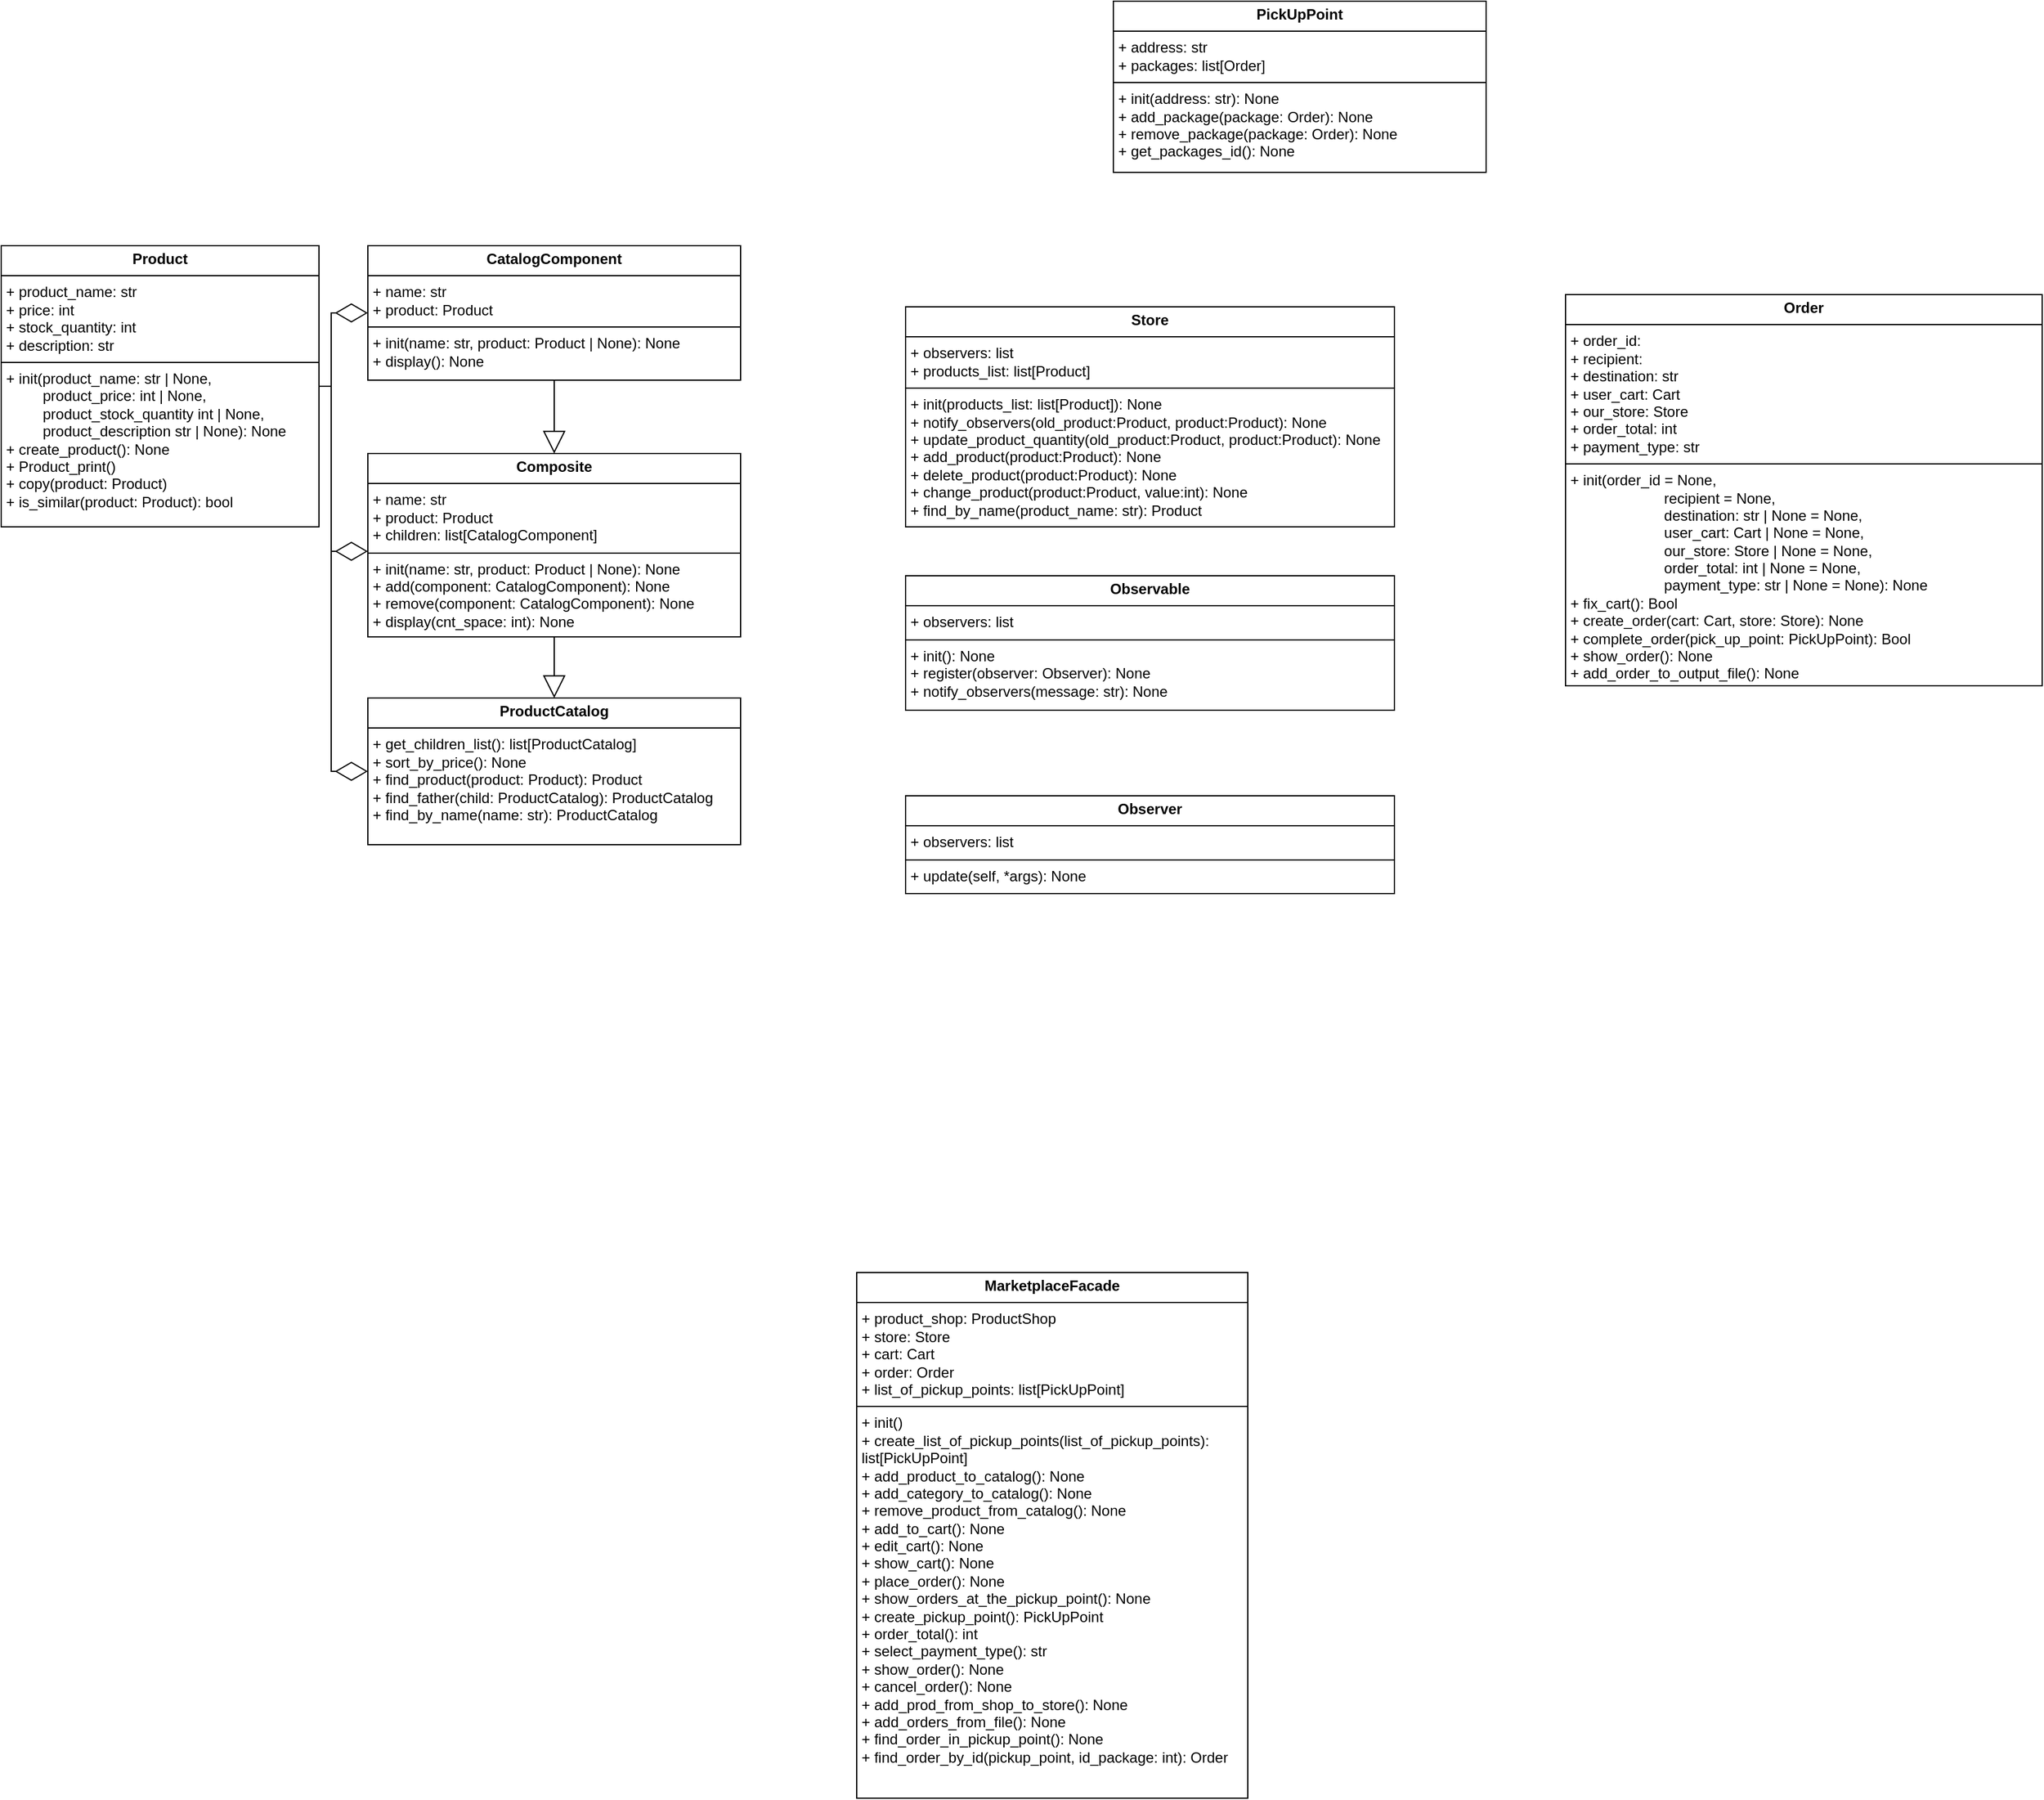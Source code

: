 <mxfile version="24.4.14" type="github">
  <diagram name="Page-1" id="c4acf3e9-155e-7222-9cf6-157b1a14988f">
    <mxGraphModel dx="1247" dy="2336" grid="1" gridSize="10" guides="1" tooltips="1" connect="1" arrows="1" fold="1" page="1" pageScale="1" pageWidth="1169" pageHeight="1654" background="none" math="0" shadow="0">
      <root>
        <mxCell id="0" />
        <mxCell id="1" parent="0" />
        <mxCell id="xfmXKO5x6J9HgdIH20yt-2" value="&lt;p style=&quot;margin:0px;margin-top:4px;text-align:center;&quot;&gt;&lt;b&gt;Product&lt;/b&gt;&lt;/p&gt;&lt;hr size=&quot;1&quot; style=&quot;border-style:solid;&quot;&gt;&lt;p style=&quot;margin:0px;margin-left:4px;&quot;&gt;+ product_name: str&lt;/p&gt;&lt;p style=&quot;margin:0px;margin-left:4px;&quot;&gt;+ price: int&lt;/p&gt;&lt;p style=&quot;margin:0px;margin-left:4px;&quot;&gt;+&amp;nbsp;stock_quantity: int&lt;/p&gt;&lt;p style=&quot;margin:0px;margin-left:4px;&quot;&gt;+&amp;nbsp;description: str&lt;/p&gt;&lt;hr size=&quot;1&quot; style=&quot;border-style:solid;&quot;&gt;&lt;p style=&quot;margin:0px;margin-left:4px;&quot;&gt;&lt;span style=&quot;background-color: initial;&quot;&gt;+ init(&lt;/span&gt;&lt;span style=&quot;background-color: initial;&quot;&gt;product_name: str | None,&lt;/span&gt;&lt;/p&gt;&lt;p style=&quot;margin:0px;margin-left:4px;&quot;&gt;&lt;span style=&quot;background-color: initial;&quot;&gt;&lt;span style=&quot;white-space: pre;&quot;&gt;&#x9;&lt;/span&gt;&amp;nbsp;product_price: int | None,&amp;nbsp;&lt;/span&gt;&lt;/p&gt;&lt;p style=&quot;margin:0px;margin-left:4px;&quot;&gt;&amp;nbsp; &amp;nbsp; &amp;nbsp; &amp;nbsp; &amp;nbsp;product_stock_quantity int | None,&lt;/p&gt;&lt;p style=&quot;margin:0px;margin-left:4px;&quot;&gt;&lt;span style=&quot;background-color: initial;&quot;&gt;&amp;nbsp; &amp;nbsp; &amp;nbsp; &amp;nbsp; &amp;nbsp;product_description str | None&lt;/span&gt;&lt;span style=&quot;background-color: initial;&quot;&gt;): None&lt;/span&gt;&lt;/p&gt;&lt;p style=&quot;margin:0px;margin-left:4px;&quot;&gt;&lt;span style=&quot;background-color: initial;&quot;&gt;+ create_product(): None&lt;/span&gt;&lt;br&gt;&lt;/p&gt;&lt;p style=&quot;margin:0px;margin-left:4px;&quot;&gt;&lt;span style=&quot;background-color: initial;&quot;&gt;+ Product_print()&lt;/span&gt;&lt;/p&gt;&lt;p style=&quot;margin:0px;margin-left:4px;&quot;&gt;&lt;span style=&quot;background-color: initial;&quot;&gt;+ copy(product: Product)&lt;/span&gt;&lt;/p&gt;&lt;p style=&quot;margin:0px;margin-left:4px;&quot;&gt;&lt;span style=&quot;background-color: initial;&quot;&gt;+ is_similar(product: Product): bool&lt;/span&gt;&lt;/p&gt;&lt;p style=&quot;margin:0px;margin-left:4px;&quot;&gt;&lt;span style=&quot;background-color: initial;&quot;&gt;&lt;br&gt;&lt;/span&gt;&lt;/p&gt;&lt;p style=&quot;margin:0px;margin-left:4px;&quot;&gt;&lt;span style=&quot;background-color: initial;&quot;&gt;&lt;br&gt;&lt;/span&gt;&lt;/p&gt;" style="verticalAlign=top;align=left;overflow=fill;html=1;whiteSpace=wrap;rounded=0;" parent="1" vertex="1">
          <mxGeometry y="10" width="260" height="230" as="geometry" />
        </mxCell>
        <mxCell id="xfmXKO5x6J9HgdIH20yt-3" value="&lt;p style=&quot;margin:0px;margin-top:4px;text-align:center;&quot;&gt;&lt;b&gt;CatalogComponent&lt;/b&gt;&lt;/p&gt;&lt;hr size=&quot;1&quot; style=&quot;border-style:solid;&quot;&gt;&lt;p style=&quot;margin:0px;margin-left:4px;&quot;&gt;+ name: str&lt;/p&gt;&lt;p style=&quot;margin:0px;margin-left:4px;&quot;&gt;+ product: Product&lt;/p&gt;&lt;hr size=&quot;1&quot; style=&quot;border-style:solid;&quot;&gt;&lt;p style=&quot;margin:0px;margin-left:4px;&quot;&gt;+ init(name: str, product: Product | None): None&lt;/p&gt;&lt;p style=&quot;margin:0px;margin-left:4px;&quot;&gt;&lt;span style=&quot;background-color: initial;&quot;&gt;+ display(): None&lt;/span&gt;&lt;br&gt;&lt;/p&gt;&lt;p style=&quot;margin:0px;margin-left:4px;&quot;&gt;&lt;br&gt;&lt;/p&gt;&lt;p style=&quot;margin:0px;margin-left:4px;&quot;&gt;&lt;span style=&quot;background-color: initial;&quot;&gt;&lt;br&gt;&lt;/span&gt;&lt;/p&gt;&lt;p style=&quot;margin:0px;margin-left:4px;&quot;&gt;&lt;span style=&quot;background-color: initial;&quot;&gt;&lt;br&gt;&lt;/span&gt;&lt;/p&gt;" style="verticalAlign=top;align=left;overflow=fill;html=1;whiteSpace=wrap;rounded=0;" parent="1" vertex="1">
          <mxGeometry x="300" y="10" width="305" height="110" as="geometry" />
        </mxCell>
        <mxCell id="xfmXKO5x6J9HgdIH20yt-6" value="&lt;p style=&quot;margin:0px;margin-top:4px;text-align:center;&quot;&gt;&lt;b&gt;Composite&lt;/b&gt;&lt;/p&gt;&lt;hr size=&quot;1&quot; style=&quot;border-style:solid;&quot;&gt;&lt;p style=&quot;margin: 0px 0px 0px 4px;&quot;&gt;+ name: str&lt;/p&gt;&lt;p style=&quot;margin: 0px 0px 0px 4px;&quot;&gt;+ product: Product&lt;/p&gt;&lt;p style=&quot;margin: 0px 0px 0px 4px;&quot;&gt;+ children: list[CatalogComponent]&lt;/p&gt;&lt;hr style=&quot;border-style: solid;&quot; size=&quot;1&quot;&gt;&lt;p style=&quot;margin: 0px 0px 0px 4px;&quot;&gt;+ init(name: str, product: Product | None): None&lt;/p&gt;&lt;p style=&quot;margin: 0px 0px 0px 4px;&quot;&gt;+ add(component: CatalogComponent): None&lt;/p&gt;&lt;p style=&quot;margin: 0px 0px 0px 4px;&quot;&gt;+ remove(&lt;span style=&quot;background-color: initial;&quot;&gt;component: CatalogComponent&lt;/span&gt;&lt;span style=&quot;background-color: initial;&quot;&gt;): None&lt;/span&gt;&lt;/p&gt;&lt;p style=&quot;margin: 0px 0px 0px 4px;&quot;&gt;&lt;span style=&quot;background-color: initial;&quot;&gt;+ display(cnt_space: int): None&lt;/span&gt;&lt;br&gt;&lt;/p&gt;&lt;p style=&quot;margin: 0px 0px 0px 4px;&quot;&gt;&lt;br&gt;&lt;/p&gt;&lt;p style=&quot;margin:0px;margin-left:4px;&quot;&gt;&lt;span style=&quot;background-color: initial;&quot;&gt;&lt;br&gt;&lt;/span&gt;&lt;/p&gt;&lt;p style=&quot;margin:0px;margin-left:4px;&quot;&gt;&lt;span style=&quot;background-color: initial;&quot;&gt;&lt;br&gt;&lt;/span&gt;&lt;/p&gt;" style="verticalAlign=top;align=left;overflow=fill;html=1;whiteSpace=wrap;rounded=0;" parent="1" vertex="1">
          <mxGeometry x="300" y="180" width="305" height="150" as="geometry" />
        </mxCell>
        <mxCell id="xfmXKO5x6J9HgdIH20yt-7" value="" style="endArrow=block;endSize=16;endFill=0;html=1;rounded=0;exitX=0.5;exitY=1;exitDx=0;exitDy=0;entryX=0.5;entryY=0;entryDx=0;entryDy=0;" parent="1" source="xfmXKO5x6J9HgdIH20yt-3" target="xfmXKO5x6J9HgdIH20yt-6" edge="1">
          <mxGeometry width="160" relative="1" as="geometry">
            <mxPoint x="340" y="140" as="sourcePoint" />
            <mxPoint x="500" y="140" as="targetPoint" />
          </mxGeometry>
        </mxCell>
        <mxCell id="UHNhnWOSNqzZ7Mr35PIz-1" value="&lt;p style=&quot;margin:0px;margin-top:4px;text-align:center;&quot;&gt;&lt;b&gt;ProductCatalog&lt;/b&gt;&lt;/p&gt;&lt;hr size=&quot;1&quot; style=&quot;border-style:solid;&quot;&gt;&lt;p style=&quot;margin:0px;margin-left:4px;&quot;&gt;+ get_children_list(): list[ProductCatalog]&lt;/p&gt;&lt;p style=&quot;margin:0px;margin-left:4px;&quot;&gt;&lt;span style=&quot;background-color: initial;&quot;&gt;+ sort_by_price(): None&lt;/span&gt;&lt;br&gt;&lt;/p&gt;&lt;p style=&quot;margin:0px;margin-left:4px;&quot;&gt;+ find_product(product: Product): Product&lt;span style=&quot;background-color: initial;&quot;&gt;&lt;br&gt;&lt;/span&gt;&lt;/p&gt;&lt;p style=&quot;margin:0px;margin-left:4px;&quot;&gt;+ find_father(child: ProductCatalog):&amp;nbsp;&lt;span style=&quot;background-color: initial;&quot;&gt;ProductCatalog&lt;/span&gt;&lt;/p&gt;&lt;p style=&quot;margin:0px;margin-left:4px;&quot;&gt;+ find_by_name(name: str):&amp;nbsp;&lt;span style=&quot;background-color: initial;&quot;&gt;ProductCatalog&lt;/span&gt;&lt;/p&gt;&lt;p style=&quot;margin:0px;margin-left:4px;&quot;&gt;&lt;span style=&quot;background-color: initial;&quot;&gt;&lt;br&gt;&lt;/span&gt;&lt;/p&gt;&lt;p style=&quot;margin:0px;margin-left:4px;&quot;&gt;&lt;span style=&quot;background-color: initial;&quot;&gt;&lt;br&gt;&lt;/span&gt;&lt;/p&gt;" style="verticalAlign=top;align=left;overflow=fill;html=1;whiteSpace=wrap;" vertex="1" parent="1">
          <mxGeometry x="300" y="380" width="305" height="120" as="geometry" />
        </mxCell>
        <mxCell id="lUUTb7EXJn5OskFThaYK-2" value="&lt;p style=&quot;margin:0px;margin-top:4px;text-align:center;&quot;&gt;&lt;b&gt;PickUpPoint&lt;/b&gt;&lt;/p&gt;&lt;hr size=&quot;1&quot; style=&quot;border-style:solid;&quot;&gt;&lt;p style=&quot;margin:0px;margin-left:4px;&quot;&gt;+ address: str&lt;/p&gt;&lt;p style=&quot;margin:0px;margin-left:4px;&quot;&gt;+ packages: list[Order]&lt;/p&gt;&lt;hr size=&quot;1&quot; style=&quot;border-style:solid;&quot;&gt;&lt;p style=&quot;margin:0px;margin-left:4px;&quot;&gt;+ init(address: str): None&lt;/p&gt;&lt;p style=&quot;margin:0px;margin-left:4px;&quot;&gt;+&amp;nbsp;add_package(package: Order): None&lt;/p&gt;&lt;p style=&quot;margin:0px;margin-left:4px;&quot;&gt;&lt;span style=&quot;background-color: initial;&quot;&gt;+&amp;nbsp;&lt;/span&gt;&lt;span style=&quot;background-color: initial;&quot;&gt;remove_package(package: Order): None&lt;/span&gt;&lt;/p&gt;&lt;p style=&quot;margin:0px;margin-left:4px;&quot;&gt;&lt;span style=&quot;background-color: initial;&quot;&gt;+&amp;nbsp;&lt;/span&gt;&lt;span style=&quot;background-color: initial;&quot;&gt;get_packages_id(): None&lt;/span&gt;&lt;/p&gt;&lt;p style=&quot;margin:0px;margin-left:4px;&quot;&gt;&lt;br&gt;&lt;/p&gt;&lt;p style=&quot;margin:0px;margin-left:4px;&quot;&gt;&lt;span style=&quot;background-color: initial;&quot;&gt;&lt;br&gt;&lt;/span&gt;&lt;/p&gt;&lt;p style=&quot;margin:0px;margin-left:4px;&quot;&gt;&lt;span style=&quot;background-color: initial;&quot;&gt;&lt;br&gt;&lt;/span&gt;&lt;/p&gt;" style="verticalAlign=top;align=left;overflow=fill;html=1;whiteSpace=wrap;rounded=0;" vertex="1" parent="1">
          <mxGeometry x="910" y="-190" width="305" height="140" as="geometry" />
        </mxCell>
        <mxCell id="UHNhnWOSNqzZ7Mr35PIz-2" value="" style="endArrow=block;endSize=16;endFill=0;html=1;rounded=0;exitX=0.5;exitY=1;exitDx=0;exitDy=0;entryX=0.5;entryY=0;entryDx=0;entryDy=0;" edge="1" parent="1" source="xfmXKO5x6J9HgdIH20yt-6" target="UHNhnWOSNqzZ7Mr35PIz-1">
          <mxGeometry width="160" relative="1" as="geometry">
            <mxPoint x="463" y="130" as="sourcePoint" />
            <mxPoint x="463" y="190" as="targetPoint" />
            <Array as="points" />
          </mxGeometry>
        </mxCell>
        <mxCell id="_YNp5PYPLi5sCJFPc85q-1" value="&lt;p style=&quot;margin:0px;margin-top:4px;text-align:center;&quot;&gt;&lt;b&gt;Store&lt;/b&gt;&lt;/p&gt;&lt;hr size=&quot;1&quot; style=&quot;border-style:solid;&quot;&gt;&lt;p style=&quot;margin: 0px 0px 0px 4px;&quot;&gt;+ observers: list&lt;/p&gt;&lt;p style=&quot;margin: 0px 0px 0px 4px;&quot;&gt;+ products_list: list[Product]&lt;/p&gt;&lt;hr style=&quot;border-style: solid;&quot; size=&quot;1&quot;&gt;&lt;p style=&quot;margin: 0px 0px 0px 4px;&quot;&gt;+ init(products_list: list[Product]): None&lt;/p&gt;&lt;p style=&quot;margin: 0px 0px 0px 4px;&quot;&gt;&lt;span style=&quot;background-color: initial;&quot;&gt;+&amp;nbsp;&lt;/span&gt;&lt;span style=&quot;background-color: initial;&quot;&gt;notify_observers(&lt;/span&gt;&lt;span style=&quot;background-color: initial;&quot;&gt;old_product:&lt;/span&gt;&lt;span style=&quot;background-color: initial;&quot;&gt;Product&lt;/span&gt;&lt;span style=&quot;background-color: initial;&quot;&gt;, product:&lt;/span&gt;&lt;span style=&quot;background-color: initial;&quot;&gt;Product&lt;/span&gt;&lt;span style=&quot;background-color: initial;&quot;&gt;): None&lt;/span&gt;&lt;/p&gt;&lt;p style=&quot;margin: 0px 0px 0px 4px;&quot;&gt;&lt;span style=&quot;background-color: initial;&quot;&gt;+&amp;nbsp;&lt;/span&gt;&lt;span style=&quot;background-color: initial;&quot;&gt;update_product_quantity(&lt;/span&gt;&lt;span style=&quot;background-color: initial;&quot;&gt;old_product&lt;/span&gt;&lt;span style=&quot;background-color: initial;&quot;&gt;:Product&lt;/span&gt;&lt;span style=&quot;background-color: initial;&quot;&gt;, product&lt;/span&gt;&lt;span style=&quot;background-color: initial;&quot;&gt;:Product&lt;/span&gt;&lt;span style=&quot;background-color: initial;&quot;&gt;): None&lt;/span&gt;&lt;/p&gt;&lt;p style=&quot;margin: 0px 0px 0px 4px;&quot;&gt;&lt;span style=&quot;background-color: initial;&quot;&gt;+&amp;nbsp;&lt;/span&gt;&lt;span style=&quot;background-color: initial;&quot;&gt;add_product(&lt;/span&gt;&lt;span style=&quot;background-color: initial;&quot;&gt;p&lt;/span&gt;&lt;span style=&quot;background-color: initial;&quot;&gt;roduct:Product&lt;/span&gt;&lt;span style=&quot;background-color: initial;&quot;&gt;): None&lt;/span&gt;&lt;/p&gt;&lt;p style=&quot;margin: 0px 0px 0px 4px;&quot;&gt;&lt;span style=&quot;background-color: initial;&quot;&gt;+&amp;nbsp;&lt;/span&gt;&lt;span style=&quot;background-color: initial;&quot;&gt;delete_product(p&lt;/span&gt;&lt;span style=&quot;background-color: initial;&quot;&gt;roduct:Product&lt;/span&gt;&lt;span style=&quot;background-color: initial;&quot;&gt;): None&lt;/span&gt;&lt;/p&gt;&lt;p style=&quot;margin: 0px 0px 0px 4px;&quot;&gt;&lt;span style=&quot;background-color: initial;&quot;&gt;+&amp;nbsp;&lt;/span&gt;&lt;span style=&quot;background-color: initial;&quot;&gt;change_product(&lt;/span&gt;&lt;span style=&quot;background-color: initial;&quot;&gt;product&lt;/span&gt;&lt;span style=&quot;background-color: initial;&quot;&gt;:Product&lt;/span&gt;&lt;span style=&quot;background-color: initial;&quot;&gt;, value:int&lt;/span&gt;&lt;span style=&quot;background-color: initial;&quot;&gt;): None&lt;/span&gt;&lt;/p&gt;&lt;p style=&quot;margin: 0px 0px 0px 4px;&quot;&gt;&lt;span style=&quot;background-color: initial;&quot;&gt;+&amp;nbsp;&lt;/span&gt;&lt;span style=&quot;background-color: initial;&quot;&gt;find_by_name(&lt;/span&gt;&lt;span style=&quot;background-color: initial;&quot;&gt;product_name: str&lt;/span&gt;&lt;span style=&quot;background-color: initial;&quot;&gt;): Product&lt;/span&gt;&lt;/p&gt;&lt;p style=&quot;margin: 0px 0px 0px 4px;&quot;&gt;&lt;br&gt;&lt;/p&gt;&lt;p style=&quot;margin:0px;margin-left:4px;&quot;&gt;&lt;span style=&quot;background-color: initial;&quot;&gt;&lt;br&gt;&lt;/span&gt;&lt;/p&gt;&lt;p style=&quot;margin:0px;margin-left:4px;&quot;&gt;&lt;span style=&quot;background-color: initial;&quot;&gt;&lt;br&gt;&lt;/span&gt;&lt;/p&gt;" style="verticalAlign=top;align=left;overflow=fill;html=1;whiteSpace=wrap;strokeColor=default;fillColor=default;rounded=0;" vertex="1" parent="1">
          <mxGeometry x="740" y="60" width="400" height="180" as="geometry" />
        </mxCell>
        <mxCell id="UHNhnWOSNqzZ7Mr35PIz-3" value="" style="endArrow=diamondThin;endFill=0;endSize=24;html=1;rounded=0;exitX=1;exitY=0.5;exitDx=0;exitDy=0;entryX=0;entryY=0.5;entryDx=0;entryDy=0;" edge="1" parent="1" source="xfmXKO5x6J9HgdIH20yt-2" target="xfmXKO5x6J9HgdIH20yt-3">
          <mxGeometry width="160" relative="1" as="geometry">
            <mxPoint x="310" y="180" as="sourcePoint" />
            <mxPoint x="470" y="180" as="targetPoint" />
            <Array as="points">
              <mxPoint x="270" y="125" />
              <mxPoint x="270" y="65" />
            </Array>
          </mxGeometry>
        </mxCell>
        <mxCell id="_YNp5PYPLi5sCJFPc85q-2" value="&lt;p style=&quot;margin:0px;margin-top:4px;text-align:center;&quot;&gt;&lt;b&gt;Observable&lt;/b&gt;&lt;/p&gt;&lt;hr size=&quot;1&quot; style=&quot;border-style:solid;&quot;&gt;&lt;p style=&quot;margin: 0px 0px 0px 4px;&quot;&gt;+ observers: list&lt;/p&gt;&lt;hr style=&quot;border-style: solid;&quot; size=&quot;1&quot;&gt;&lt;p style=&quot;margin: 0px 0px 0px 4px;&quot;&gt;+ init(): None&lt;br&gt;&lt;/p&gt;&lt;p style=&quot;margin: 0px 0px 0px 4px;&quot;&gt;&lt;span style=&quot;background-color: initial;&quot;&gt;+&amp;nbsp;&lt;/span&gt;&lt;span style=&quot;background-color: initial;&quot;&gt;register(&lt;/span&gt;&lt;span style=&quot;background-color: initial;&quot;&gt;observer: Observer): None&lt;/span&gt;&lt;/p&gt;&lt;p style=&quot;margin: 0px 0px 0px 4px;&quot;&gt;&lt;span style=&quot;background-color: initial;&quot;&gt;+&amp;nbsp;&lt;/span&gt;&lt;span style=&quot;background-color: initial;&quot;&gt;notify_observers(&lt;/span&gt;&lt;span style=&quot;background-color: initial;&quot;&gt;message: str): None&lt;/span&gt;&lt;/p&gt;&lt;p style=&quot;margin: 0px 0px 0px 4px;&quot;&gt;&lt;br&gt;&lt;/p&gt;&lt;p style=&quot;margin:0px;margin-left:4px;&quot;&gt;&lt;span style=&quot;background-color: initial;&quot;&gt;&lt;br&gt;&lt;/span&gt;&lt;/p&gt;&lt;p style=&quot;margin:0px;margin-left:4px;&quot;&gt;&lt;span style=&quot;background-color: initial;&quot;&gt;&lt;br&gt;&lt;/span&gt;&lt;/p&gt;" style="verticalAlign=top;align=left;overflow=fill;html=1;whiteSpace=wrap;strokeColor=default;fillColor=default;rounded=0;" vertex="1" parent="1">
          <mxGeometry x="740" y="280" width="400" height="110" as="geometry" />
        </mxCell>
        <mxCell id="UHNhnWOSNqzZ7Mr35PIz-4" value="" style="endArrow=diamondThin;endFill=0;endSize=24;html=1;rounded=0;entryX=0;entryY=0.5;entryDx=0;entryDy=0;exitX=1;exitY=0.5;exitDx=0;exitDy=0;" edge="1" parent="1" source="xfmXKO5x6J9HgdIH20yt-2">
          <mxGeometry width="160" relative="1" as="geometry">
            <mxPoint x="260" y="130" as="sourcePoint" />
            <mxPoint x="300" y="260" as="targetPoint" />
            <Array as="points">
              <mxPoint x="270" y="125" />
              <mxPoint x="270" y="260" />
            </Array>
          </mxGeometry>
        </mxCell>
        <mxCell id="_YNp5PYPLi5sCJFPc85q-3" value="&lt;p style=&quot;margin:0px;margin-top:4px;text-align:center;&quot;&gt;&lt;b&gt;Observer&lt;/b&gt;&lt;/p&gt;&lt;hr size=&quot;1&quot; style=&quot;border-style:solid;&quot;&gt;&lt;p style=&quot;margin: 0px 0px 0px 4px;&quot;&gt;+ observers: list&lt;/p&gt;&lt;hr style=&quot;border-style: solid;&quot; size=&quot;1&quot;&gt;&lt;p style=&quot;margin: 0px 0px 0px 4px;&quot;&gt;+&amp;nbsp;update(self, *args): None&lt;/p&gt;&lt;p style=&quot;margin: 0px 0px 0px 4px;&quot;&gt;&lt;br&gt;&lt;/p&gt;&lt;p style=&quot;margin:0px;margin-left:4px;&quot;&gt;&lt;span style=&quot;background-color: initial;&quot;&gt;&lt;br&gt;&lt;/span&gt;&lt;/p&gt;&lt;p style=&quot;margin:0px;margin-left:4px;&quot;&gt;&lt;span style=&quot;background-color: initial;&quot;&gt;&lt;br&gt;&lt;/span&gt;&lt;/p&gt;" style="verticalAlign=top;align=left;overflow=fill;html=1;whiteSpace=wrap;strokeColor=default;fillColor=default;rounded=0;" vertex="1" parent="1">
          <mxGeometry x="740" y="460" width="400" height="80" as="geometry" />
        </mxCell>
        <mxCell id="_YNp5PYPLi5sCJFPc85q-5" value="&lt;p style=&quot;margin:0px;margin-top:4px;text-align:center;&quot;&gt;&lt;b&gt;Order&lt;/b&gt;&lt;/p&gt;&lt;hr size=&quot;1&quot; style=&quot;border-style:solid;&quot;&gt;&lt;p style=&quot;margin: 0px 0px 0px 4px;&quot;&gt;+ order_id:&amp;nbsp;&lt;/p&gt;&lt;p style=&quot;margin: 0px 0px 0px 4px;&quot;&gt;+ recipient:&lt;/p&gt;&lt;p style=&quot;margin: 0px 0px 0px 4px;&quot;&gt;+ destination: str&lt;/p&gt;&lt;p style=&quot;margin: 0px 0px 0px 4px;&quot;&gt;+&amp;nbsp;user_cart:&amp;nbsp;Cart&lt;/p&gt;&lt;p style=&quot;margin: 0px 0px 0px 4px;&quot;&gt;+&amp;nbsp;our_store: Store&lt;/p&gt;&lt;p style=&quot;margin: 0px 0px 0px 4px;&quot;&gt;+ order_total: int&lt;/p&gt;&lt;p style=&quot;margin: 0px 0px 0px 4px;&quot;&gt;+&amp;nbsp;payment_type: str&lt;/p&gt;&lt;hr style=&quot;border-style: solid;&quot; size=&quot;1&quot;&gt;&lt;p style=&quot;margin: 0px 0px 0px 4px;&quot;&gt;+ init(&lt;span style=&quot;background-color: initial;&quot;&gt;order_id = None,&amp;nbsp;&lt;/span&gt;&lt;/p&gt;&lt;p style=&quot;margin: 0px 0px 0px 4px;&quot;&gt;&amp;nbsp; &amp;nbsp; &amp;nbsp; &amp;nbsp; &amp;nbsp; &amp;nbsp; &amp;nbsp; &amp;nbsp; &amp;nbsp; &amp;nbsp; &amp;nbsp; &amp;nbsp;recipient = None,&amp;nbsp;&lt;/p&gt;&lt;p style=&quot;margin: 0px 0px 0px 4px;&quot;&gt;&amp;nbsp; &amp;nbsp; &amp;nbsp; &amp;nbsp; &amp;nbsp; &amp;nbsp; &amp;nbsp; &amp;nbsp; &amp;nbsp; &amp;nbsp; &amp;nbsp; &amp;nbsp;destination: str | None = None,&lt;/p&gt;&lt;p style=&quot;margin: 0px 0px 0px 4px;&quot;&gt;&amp;nbsp; &amp;nbsp; &amp;nbsp; &amp;nbsp; &amp;nbsp; &amp;nbsp; &amp;nbsp; &amp;nbsp; &amp;nbsp; &amp;nbsp; &amp;nbsp; &amp;nbsp;user_cart: Cart | None = None,&amp;nbsp;&lt;/p&gt;&lt;p style=&quot;margin: 0px 0px 0px 4px;&quot;&gt;&amp;nbsp; &amp;nbsp; &amp;nbsp; &amp;nbsp; &amp;nbsp; &amp;nbsp; &amp;nbsp; &amp;nbsp; &amp;nbsp; &amp;nbsp; &amp;nbsp; &amp;nbsp;our_store: Store | None = None,&lt;/p&gt;&lt;p style=&quot;margin: 0px 0px 0px 4px;&quot;&gt;&amp;nbsp; &amp;nbsp; &amp;nbsp; &amp;nbsp; &amp;nbsp; &amp;nbsp; &amp;nbsp; &amp;nbsp; &amp;nbsp; &amp;nbsp; &amp;nbsp; &amp;nbsp;order_total: int | None = None,&lt;/p&gt;&lt;p style=&quot;margin: 0px 0px 0px 4px;&quot;&gt;&amp;nbsp; &amp;nbsp; &amp;nbsp; &amp;nbsp; &amp;nbsp; &amp;nbsp; &amp;nbsp; &amp;nbsp; &amp;nbsp; &amp;nbsp; &amp;nbsp; &amp;nbsp;payment_type: str | None = None): None&lt;/p&gt;&lt;p style=&quot;margin: 0px 0px 0px 4px;&quot;&gt;+ fix_cart(): Bool&lt;/p&gt;&lt;p style=&quot;margin: 0px 0px 0px 4px;&quot;&gt;+&amp;nbsp;create_order(cart: Cart, store: Store): None&lt;/p&gt;&lt;p style=&quot;margin: 0px 0px 0px 4px;&quot;&gt;+&amp;nbsp;complete_order(pick_up_point: PickUpPoint): Bool&lt;/p&gt;&lt;p style=&quot;margin: 0px 0px 0px 4px;&quot;&gt;+&amp;nbsp;show_order(): None&lt;/p&gt;&lt;p style=&quot;margin: 0px 0px 0px 4px;&quot;&gt;+&amp;nbsp;add_order_to_output_file(): None&lt;/p&gt;&lt;p style=&quot;margin:0px;margin-left:4px;&quot;&gt;&lt;span style=&quot;background-color: initial;&quot;&gt;&lt;br&gt;&lt;/span&gt;&lt;/p&gt;&lt;p style=&quot;margin:0px;margin-left:4px;&quot;&gt;&lt;span style=&quot;background-color: initial;&quot;&gt;&lt;br&gt;&lt;/span&gt;&lt;/p&gt;" style="verticalAlign=top;align=left;overflow=fill;html=1;whiteSpace=wrap;strokeColor=default;fillColor=default;rounded=0;" vertex="1" parent="1">
          <mxGeometry x="1280" y="50" width="390" height="320" as="geometry" />
        </mxCell>
        <mxCell id="UHNhnWOSNqzZ7Mr35PIz-5" value="" style="endArrow=diamondThin;endFill=0;endSize=24;html=1;rounded=0;exitX=1;exitY=0.5;exitDx=0;exitDy=0;entryX=0;entryY=0.5;entryDx=0;entryDy=0;" edge="1" parent="1" source="xfmXKO5x6J9HgdIH20yt-2" target="UHNhnWOSNqzZ7Mr35PIz-1">
          <mxGeometry width="160" relative="1" as="geometry">
            <mxPoint x="280" y="145" as="sourcePoint" />
            <mxPoint x="320" y="85" as="targetPoint" />
            <Array as="points">
              <mxPoint x="270" y="125" />
              <mxPoint x="270" y="440" />
            </Array>
          </mxGeometry>
        </mxCell>
        <mxCell id="voyDSpdjju5X3VZxFVPe-1" value="&lt;p style=&quot;margin:0px;margin-top:4px;text-align:center;&quot;&gt;&lt;b&gt;MarketplaceFacade&lt;/b&gt;&lt;br&gt;&lt;/p&gt;&lt;hr size=&quot;1&quot; style=&quot;border-style:solid;&quot;&gt;&lt;p style=&quot;margin:0px;margin-left:4px;&quot;&gt;+ product_shop: ProductShop&lt;/p&gt;&lt;p style=&quot;margin:0px;margin-left:4px;&quot;&gt;+&amp;nbsp;&lt;span style=&quot;background-color: initial;&quot;&gt;store: Store&lt;/span&gt;&lt;/p&gt;&lt;p style=&quot;margin:0px;margin-left:4px;&quot;&gt;+ cart: Cart&lt;/p&gt;&lt;p style=&quot;margin:0px;margin-left:4px;&quot;&gt;+ order: Order&lt;/p&gt;&lt;p style=&quot;margin:0px;margin-left:4px;&quot;&gt;+ list_of_pickup_points: list[PickUpPoint]&lt;/p&gt;&lt;hr size=&quot;1&quot; style=&quot;border-style:solid;&quot;&gt;&lt;p style=&quot;margin:0px;margin-left:4px;&quot;&gt;&lt;span style=&quot;background-color: initial;&quot;&gt;+ init(&lt;/span&gt;&lt;span style=&quot;background-color: initial;&quot;&gt;)&lt;/span&gt;&lt;/p&gt;&lt;p style=&quot;margin:0px;margin-left:4px;&quot;&gt;&lt;span style=&quot;background-color: initial;&quot;&gt;+ create_list_of_pickup_points(list_of_pickup_points): list[PickUpPoint]&lt;/span&gt;&lt;br&gt;&lt;/p&gt;&lt;p style=&quot;margin:0px;margin-left:4px;&quot;&gt;&lt;span style=&quot;background-color: initial;&quot;&gt;+&amp;nbsp;&lt;/span&gt;&lt;span style=&quot;background-color: initial;&quot;&gt;add_product_to_catalog(): None&lt;/span&gt;&lt;/p&gt;&lt;p style=&quot;margin:0px;margin-left:4px;&quot;&gt;&lt;span style=&quot;background-color: initial;&quot;&gt;+&amp;nbsp;&lt;/span&gt;&lt;span style=&quot;background-color: initial;&quot;&gt;add_category_to_catalog(): None&lt;/span&gt;&lt;/p&gt;&lt;p style=&quot;margin:0px;margin-left:4px;&quot;&gt;&lt;span style=&quot;background-color: initial;&quot;&gt;+&amp;nbsp;&lt;/span&gt;&lt;span style=&quot;background-color: initial;&quot;&gt;remove_product_from_catalog(): None&lt;/span&gt;&lt;/p&gt;&lt;p style=&quot;margin:0px;margin-left:4px;&quot;&gt;&lt;span style=&quot;background-color: initial;&quot;&gt;+&amp;nbsp;&lt;/span&gt;&lt;span style=&quot;background-color: initial;&quot;&gt;add_to_cart(): None&lt;/span&gt;&lt;/p&gt;&lt;p style=&quot;margin:0px;margin-left:4px;&quot;&gt;&lt;span style=&quot;background-color: initial;&quot;&gt;+&amp;nbsp;&lt;/span&gt;&lt;span style=&quot;background-color: initial;&quot;&gt;edit_cart(): None&lt;/span&gt;&lt;/p&gt;&lt;p style=&quot;margin:0px;margin-left:4px;&quot;&gt;&lt;span style=&quot;background-color: initial;&quot;&gt;+&amp;nbsp;&lt;/span&gt;&lt;span style=&quot;background-color: initial;&quot;&gt;show_cart(): None&lt;/span&gt;&lt;/p&gt;&lt;p style=&quot;margin:0px;margin-left:4px;&quot;&gt;&lt;span style=&quot;background-color: initial;&quot;&gt;+&amp;nbsp;&lt;/span&gt;&lt;span style=&quot;background-color: initial;&quot;&gt;place_order(): None&lt;/span&gt;&lt;/p&gt;&lt;p style=&quot;margin:0px;margin-left:4px;&quot;&gt;&lt;span style=&quot;background-color: initial;&quot;&gt;+&amp;nbsp;&lt;/span&gt;&lt;span style=&quot;background-color: initial;&quot;&gt;show_orders_at_the_pickup_point(): None&lt;/span&gt;&lt;/p&gt;&lt;p style=&quot;margin:0px;margin-left:4px;&quot;&gt;&lt;span style=&quot;background-color: initial;&quot;&gt;+&amp;nbsp;&lt;/span&gt;&lt;span style=&quot;background-color: initial;&quot;&gt;create_pickup_point(): PickUpPoint&lt;/span&gt;&lt;/p&gt;&lt;p style=&quot;margin:0px;margin-left:4px;&quot;&gt;&lt;span style=&quot;background-color: initial;&quot;&gt;+&amp;nbsp;&lt;/span&gt;&lt;span style=&quot;background-color: initial;&quot;&gt;order_total(): int&lt;/span&gt;&lt;/p&gt;&lt;p style=&quot;margin:0px;margin-left:4px;&quot;&gt;&lt;span style=&quot;background-color: initial;&quot;&gt;+&amp;nbsp;&lt;/span&gt;&lt;span style=&quot;background-color: initial;&quot;&gt;select_payment_type(): str&lt;/span&gt;&lt;/p&gt;&lt;p style=&quot;margin:0px;margin-left:4px;&quot;&gt;&lt;span style=&quot;background-color: initial;&quot;&gt;+ show_order(): None&lt;br&gt;&lt;/span&gt;&lt;/p&gt;&lt;p style=&quot;margin:0px;margin-left:4px;&quot;&gt;&lt;span style=&quot;background-color: initial;&quot;&gt;+&amp;nbsp;&lt;/span&gt;&lt;span style=&quot;background-color: initial;&quot;&gt;cancel_order(): None&lt;/span&gt;&lt;/p&gt;&lt;p style=&quot;margin:0px;margin-left:4px;&quot;&gt;&lt;span style=&quot;background-color: initial;&quot;&gt;+&amp;nbsp;&lt;/span&gt;&lt;span style=&quot;background-color: initial;&quot;&gt;add_prod_from_shop_to_store(): None&lt;/span&gt;&lt;/p&gt;&lt;p style=&quot;margin:0px;margin-left:4px;&quot;&gt;&lt;span style=&quot;background-color: initial;&quot;&gt;+&amp;nbsp;&lt;/span&gt;&lt;span style=&quot;background-color: initial;&quot;&gt;add_orders_from_file(): None&lt;/span&gt;&lt;/p&gt;&lt;p style=&quot;margin:0px;margin-left:4px;&quot;&gt;&lt;span style=&quot;background-color: initial;&quot;&gt;+ find_order_in_pickup_point(): None&lt;br&gt;&lt;/span&gt;&lt;/p&gt;&lt;p style=&quot;margin:0px;margin-left:4px;&quot;&gt;&lt;span style=&quot;background-color: initial;&quot;&gt;+&amp;nbsp;&lt;/span&gt;&lt;span style=&quot;background-color: initial;&quot;&gt;find_order_by_id(pickup_point, id_package: int): Order&lt;/span&gt;&lt;/p&gt;&lt;p style=&quot;margin:0px;margin-left:4px;&quot;&gt;&lt;span style=&quot;background-color: initial;&quot;&gt;&lt;br&gt;&lt;/span&gt;&lt;/p&gt;" style="verticalAlign=top;align=left;overflow=fill;html=1;whiteSpace=wrap;" vertex="1" parent="1">
          <mxGeometry x="700" y="850" width="320" height="430" as="geometry" />
        </mxCell>
      </root>
    </mxGraphModel>
  </diagram>
</mxfile>
